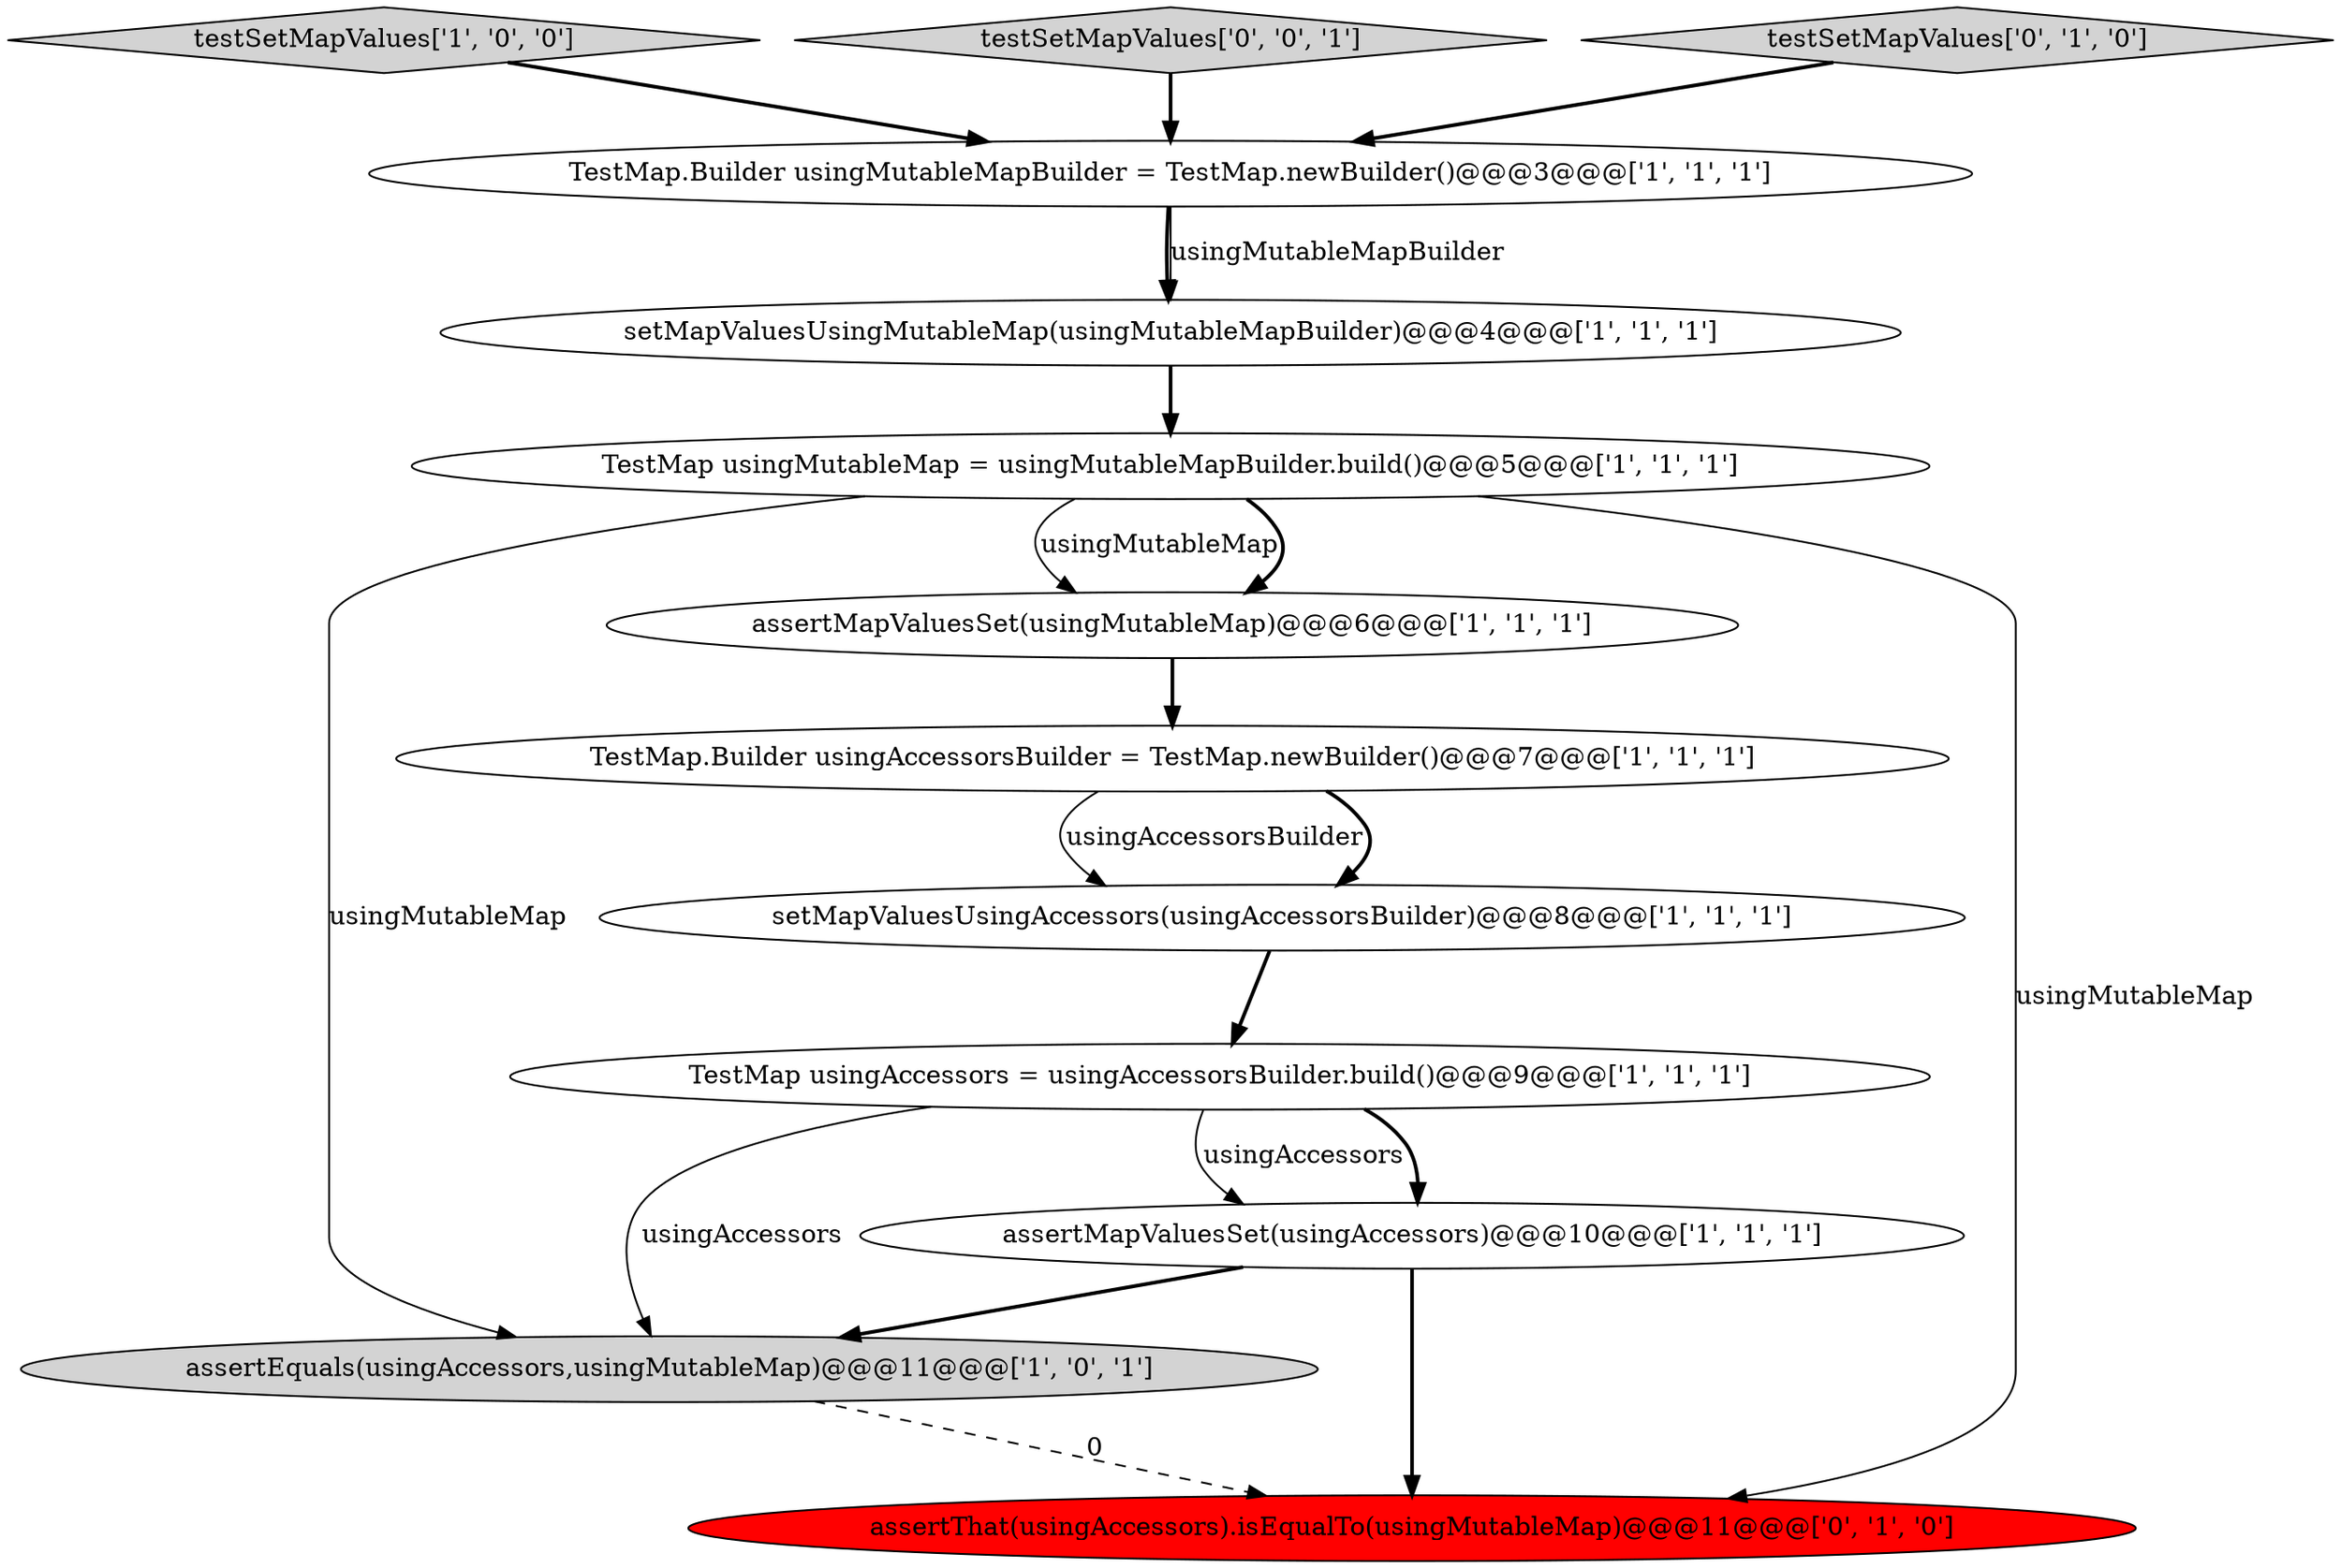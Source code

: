 digraph {
4 [style = filled, label = "assertEquals(usingAccessors,usingMutableMap)@@@11@@@['1', '0', '1']", fillcolor = lightgray, shape = ellipse image = "AAA0AAABBB1BBB"];
7 [style = filled, label = "TestMap.Builder usingMutableMapBuilder = TestMap.newBuilder()@@@3@@@['1', '1', '1']", fillcolor = white, shape = ellipse image = "AAA0AAABBB1BBB"];
3 [style = filled, label = "TestMap usingAccessors = usingAccessorsBuilder.build()@@@9@@@['1', '1', '1']", fillcolor = white, shape = ellipse image = "AAA0AAABBB1BBB"];
9 [style = filled, label = "setMapValuesUsingMutableMap(usingMutableMapBuilder)@@@4@@@['1', '1', '1']", fillcolor = white, shape = ellipse image = "AAA0AAABBB1BBB"];
1 [style = filled, label = "testSetMapValues['1', '0', '0']", fillcolor = lightgray, shape = diamond image = "AAA0AAABBB1BBB"];
12 [style = filled, label = "testSetMapValues['0', '0', '1']", fillcolor = lightgray, shape = diamond image = "AAA0AAABBB3BBB"];
11 [style = filled, label = "testSetMapValues['0', '1', '0']", fillcolor = lightgray, shape = diamond image = "AAA0AAABBB2BBB"];
5 [style = filled, label = "assertMapValuesSet(usingAccessors)@@@10@@@['1', '1', '1']", fillcolor = white, shape = ellipse image = "AAA0AAABBB1BBB"];
10 [style = filled, label = "assertThat(usingAccessors).isEqualTo(usingMutableMap)@@@11@@@['0', '1', '0']", fillcolor = red, shape = ellipse image = "AAA1AAABBB2BBB"];
6 [style = filled, label = "setMapValuesUsingAccessors(usingAccessorsBuilder)@@@8@@@['1', '1', '1']", fillcolor = white, shape = ellipse image = "AAA0AAABBB1BBB"];
0 [style = filled, label = "TestMap usingMutableMap = usingMutableMapBuilder.build()@@@5@@@['1', '1', '1']", fillcolor = white, shape = ellipse image = "AAA0AAABBB1BBB"];
8 [style = filled, label = "assertMapValuesSet(usingMutableMap)@@@6@@@['1', '1', '1']", fillcolor = white, shape = ellipse image = "AAA0AAABBB1BBB"];
2 [style = filled, label = "TestMap.Builder usingAccessorsBuilder = TestMap.newBuilder()@@@7@@@['1', '1', '1']", fillcolor = white, shape = ellipse image = "AAA0AAABBB1BBB"];
2->6 [style = solid, label="usingAccessorsBuilder"];
3->5 [style = solid, label="usingAccessors"];
0->10 [style = solid, label="usingMutableMap"];
7->9 [style = bold, label=""];
6->3 [style = bold, label=""];
5->10 [style = bold, label=""];
0->8 [style = solid, label="usingMutableMap"];
3->5 [style = bold, label=""];
11->7 [style = bold, label=""];
3->4 [style = solid, label="usingAccessors"];
9->0 [style = bold, label=""];
8->2 [style = bold, label=""];
4->10 [style = dashed, label="0"];
1->7 [style = bold, label=""];
2->6 [style = bold, label=""];
12->7 [style = bold, label=""];
0->4 [style = solid, label="usingMutableMap"];
5->4 [style = bold, label=""];
7->9 [style = solid, label="usingMutableMapBuilder"];
0->8 [style = bold, label=""];
}
